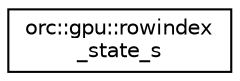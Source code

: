 digraph "Graphical Class Hierarchy"
{
  edge [fontname="Helvetica",fontsize="10",labelfontname="Helvetica",labelfontsize="10"];
  node [fontname="Helvetica",fontsize="10",shape=record];
  rankdir="LR";
  Node0 [label="orc::gpu::rowindex\l_state_s",height=0.2,width=0.4,color="black", fillcolor="white", style="filled",URL="$structorc_1_1gpu_1_1rowindex__state__s.html",tooltip="Shared mem state for gpuParseRowGroupIndex. "];
}
